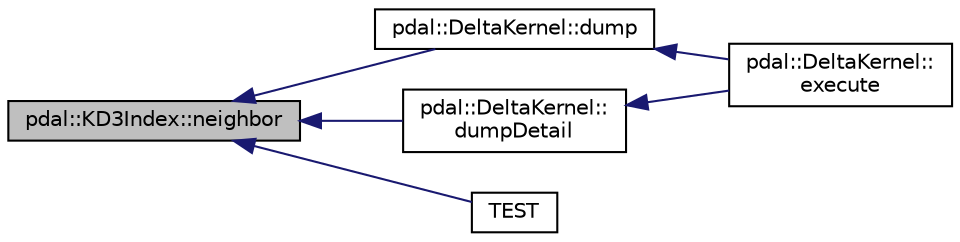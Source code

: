 digraph "pdal::KD3Index::neighbor"
{
  edge [fontname="Helvetica",fontsize="10",labelfontname="Helvetica",labelfontsize="10"];
  node [fontname="Helvetica",fontsize="10",shape=record];
  rankdir="LR";
  Node1 [label="pdal::KD3Index::neighbor",height=0.2,width=0.4,color="black", fillcolor="grey75", style="filled", fontcolor="black"];
  Node1 -> Node2 [dir="back",color="midnightblue",fontsize="10",style="solid",fontname="Helvetica"];
  Node2 [label="pdal::DeltaKernel::dump",height=0.2,width=0.4,color="black", fillcolor="white", style="filled",URL="$classpdal_1_1DeltaKernel.html#ace8b00d61b47331f3f7697e9f20c2ed7"];
  Node2 -> Node3 [dir="back",color="midnightblue",fontsize="10",style="solid",fontname="Helvetica"];
  Node3 [label="pdal::DeltaKernel::\lexecute",height=0.2,width=0.4,color="black", fillcolor="white", style="filled",URL="$classpdal_1_1DeltaKernel.html#a2f16220306228cfffeff86e51399713e"];
  Node1 -> Node4 [dir="back",color="midnightblue",fontsize="10",style="solid",fontname="Helvetica"];
  Node4 [label="pdal::DeltaKernel::\ldumpDetail",height=0.2,width=0.4,color="black", fillcolor="white", style="filled",URL="$classpdal_1_1DeltaKernel.html#aef8b9fce966792de8d620cf8ddc92801"];
  Node4 -> Node3 [dir="back",color="midnightblue",fontsize="10",style="solid",fontname="Helvetica"];
  Node1 -> Node5 [dir="back",color="midnightblue",fontsize="10",style="solid",fontname="Helvetica"];
  Node5 [label="TEST",height=0.2,width=0.4,color="black", fillcolor="white", style="filled",URL="$KDIndexTest_8cpp.html#ab661538c5035482b70fdc469c1c10592"];
}
